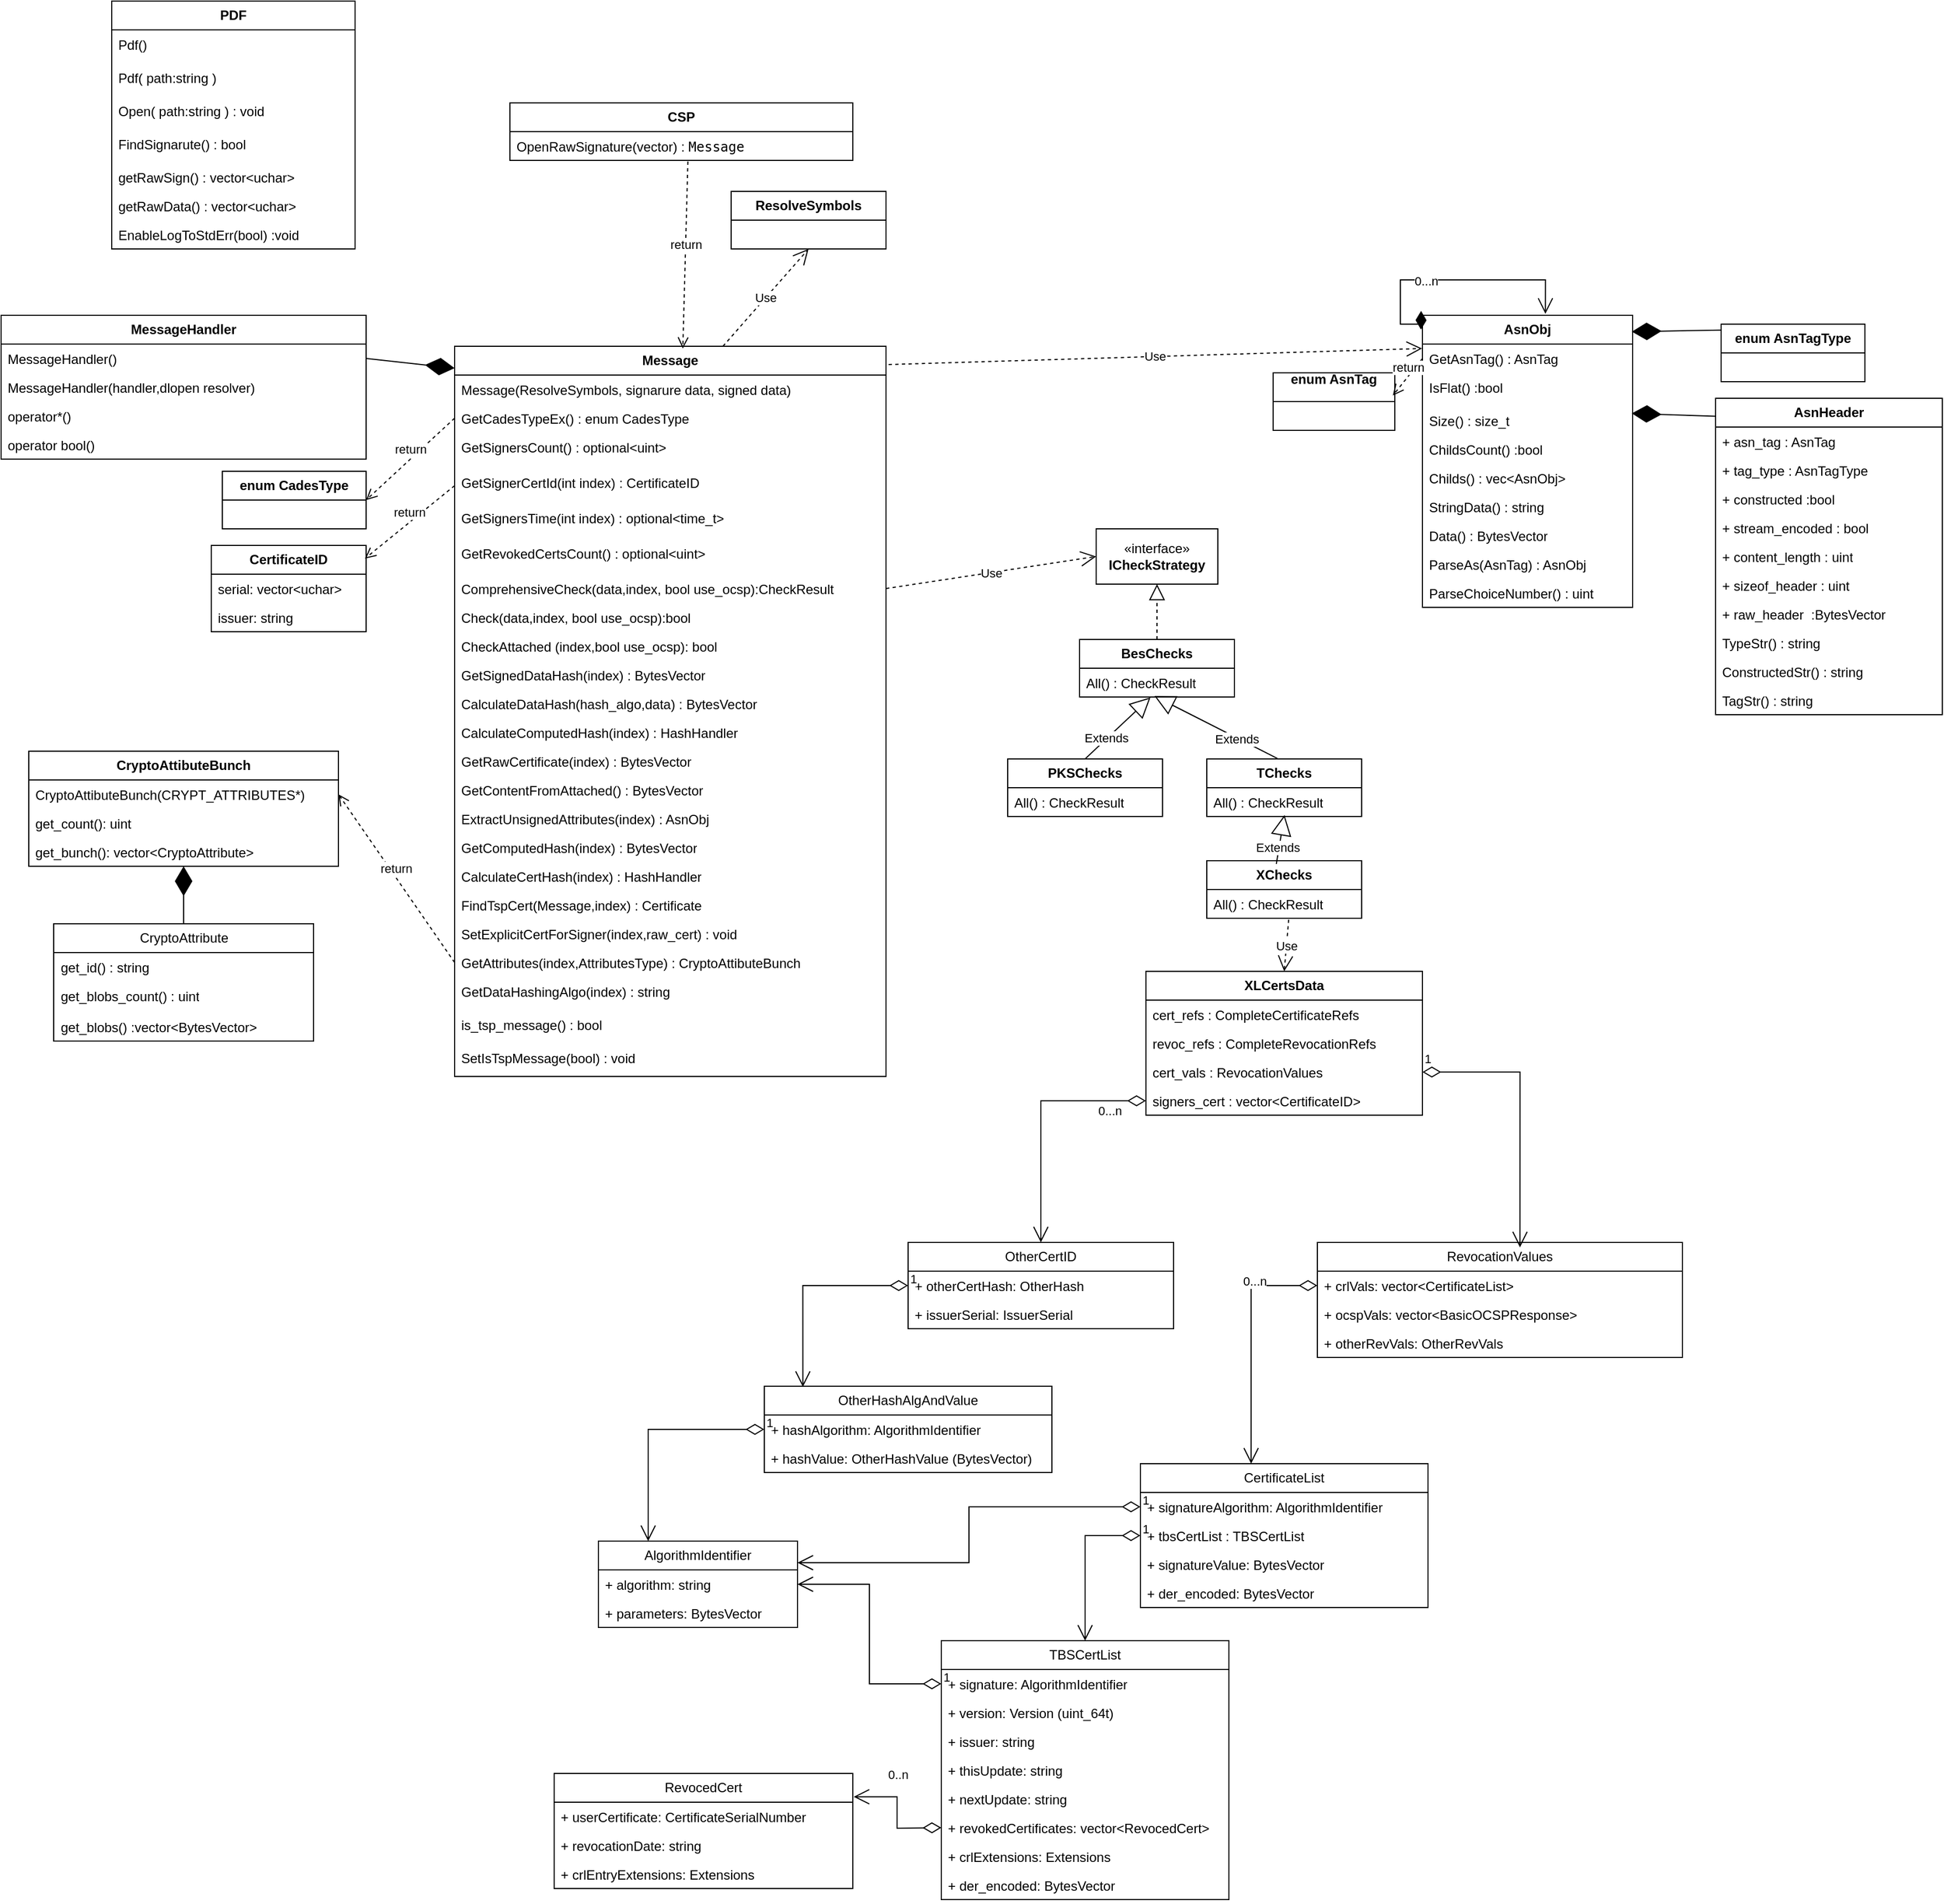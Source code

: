 <mxfile version="24.7.7">
  <diagram name="Page-1" id="Yeu_dY4VLoueyP14juLA">
    <mxGraphModel dx="2449" dy="2374" grid="1" gridSize="10" guides="1" tooltips="1" connect="1" arrows="1" fold="1" page="0" pageScale="1" pageWidth="827" pageHeight="1169" math="0" shadow="0">
      <root>
        <mxCell id="0" />
        <mxCell id="1" parent="0" />
        <mxCell id="zwSKOXCo6LhMHY_lzras-59" value="&lt;b&gt;AsnHeader&lt;/b&gt;" style="swimlane;fontStyle=0;childLayout=stackLayout;horizontal=1;startSize=26;fillColor=none;horizontalStack=0;resizeParent=1;resizeParentMax=0;resizeLast=0;collapsible=1;marginBottom=0;whiteSpace=wrap;html=1;" vertex="1" parent="1">
          <mxGeometry x="1300" y="-533" width="205" height="286" as="geometry" />
        </mxCell>
        <mxCell id="zwSKOXCo6LhMHY_lzras-61" value="+ asn_tag : AsnTag" style="text;strokeColor=none;fillColor=none;align=left;verticalAlign=top;spacingLeft=4;spacingRight=4;overflow=hidden;rotatable=0;points=[[0,0.5],[1,0.5]];portConstraint=eastwest;whiteSpace=wrap;html=1;" vertex="1" parent="zwSKOXCo6LhMHY_lzras-59">
          <mxGeometry y="26" width="205" height="26" as="geometry" />
        </mxCell>
        <mxCell id="zwSKOXCo6LhMHY_lzras-60" value="+ tag_type : AsnTagType" style="text;strokeColor=none;fillColor=none;align=left;verticalAlign=top;spacingLeft=4;spacingRight=4;overflow=hidden;rotatable=0;points=[[0,0.5],[1,0.5]];portConstraint=eastwest;whiteSpace=wrap;html=1;" vertex="1" parent="zwSKOXCo6LhMHY_lzras-59">
          <mxGeometry y="52" width="205" height="26" as="geometry" />
        </mxCell>
        <mxCell id="zwSKOXCo6LhMHY_lzras-62" value="+ constructed :bool" style="text;strokeColor=none;fillColor=none;align=left;verticalAlign=top;spacingLeft=4;spacingRight=4;overflow=hidden;rotatable=0;points=[[0,0.5],[1,0.5]];portConstraint=eastwest;whiteSpace=wrap;html=1;" vertex="1" parent="zwSKOXCo6LhMHY_lzras-59">
          <mxGeometry y="78" width="205" height="26" as="geometry" />
        </mxCell>
        <mxCell id="zwSKOXCo6LhMHY_lzras-63" value="+ stream_encoded : bool" style="text;strokeColor=none;fillColor=none;align=left;verticalAlign=top;spacingLeft=4;spacingRight=4;overflow=hidden;rotatable=0;points=[[0,0.5],[1,0.5]];portConstraint=eastwest;whiteSpace=wrap;html=1;" vertex="1" parent="zwSKOXCo6LhMHY_lzras-59">
          <mxGeometry y="104" width="205" height="26" as="geometry" />
        </mxCell>
        <mxCell id="zwSKOXCo6LhMHY_lzras-65" value="+ content_length : uint" style="text;strokeColor=none;fillColor=none;align=left;verticalAlign=top;spacingLeft=4;spacingRight=4;overflow=hidden;rotatable=0;points=[[0,0.5],[1,0.5]];portConstraint=eastwest;whiteSpace=wrap;html=1;" vertex="1" parent="zwSKOXCo6LhMHY_lzras-59">
          <mxGeometry y="130" width="205" height="26" as="geometry" />
        </mxCell>
        <mxCell id="zwSKOXCo6LhMHY_lzras-66" value="+ sizeof_header : uint" style="text;strokeColor=none;fillColor=none;align=left;verticalAlign=top;spacingLeft=4;spacingRight=4;overflow=hidden;rotatable=0;points=[[0,0.5],[1,0.5]];portConstraint=eastwest;whiteSpace=wrap;html=1;" vertex="1" parent="zwSKOXCo6LhMHY_lzras-59">
          <mxGeometry y="156" width="205" height="26" as="geometry" />
        </mxCell>
        <mxCell id="zwSKOXCo6LhMHY_lzras-64" value="+ raw_header&amp;nbsp; :BytesVector" style="text;strokeColor=none;fillColor=none;align=left;verticalAlign=top;spacingLeft=4;spacingRight=4;overflow=hidden;rotatable=0;points=[[0,0.5],[1,0.5]];portConstraint=eastwest;whiteSpace=wrap;html=1;" vertex="1" parent="zwSKOXCo6LhMHY_lzras-59">
          <mxGeometry y="182" width="205" height="26" as="geometry" />
        </mxCell>
        <mxCell id="zwSKOXCo6LhMHY_lzras-68" value="TypeStr() : string" style="text;strokeColor=none;fillColor=none;align=left;verticalAlign=top;spacingLeft=4;spacingRight=4;overflow=hidden;rotatable=0;points=[[0,0.5],[1,0.5]];portConstraint=eastwest;whiteSpace=wrap;html=1;" vertex="1" parent="zwSKOXCo6LhMHY_lzras-59">
          <mxGeometry y="208" width="205" height="26" as="geometry" />
        </mxCell>
        <mxCell id="zwSKOXCo6LhMHY_lzras-67" value="ConstructedStr() : string" style="text;strokeColor=none;fillColor=none;align=left;verticalAlign=top;spacingLeft=4;spacingRight=4;overflow=hidden;rotatable=0;points=[[0,0.5],[1,0.5]];portConstraint=eastwest;whiteSpace=wrap;html=1;" vertex="1" parent="zwSKOXCo6LhMHY_lzras-59">
          <mxGeometry y="234" width="205" height="26" as="geometry" />
        </mxCell>
        <mxCell id="zwSKOXCo6LhMHY_lzras-69" value="TagStr() : string" style="text;strokeColor=none;fillColor=none;align=left;verticalAlign=top;spacingLeft=4;spacingRight=4;overflow=hidden;rotatable=0;points=[[0,0.5],[1,0.5]];portConstraint=eastwest;whiteSpace=wrap;html=1;" vertex="1" parent="zwSKOXCo6LhMHY_lzras-59">
          <mxGeometry y="260" width="205" height="26" as="geometry" />
        </mxCell>
        <mxCell id="XnN9rj1mT8MxuUo1-RK2-1" value="&lt;b&gt;PDF&lt;/b&gt;" style="swimlane;fontStyle=0;childLayout=stackLayout;horizontal=1;startSize=26;fillColor=none;horizontalStack=0;resizeParent=1;resizeParentMax=0;resizeLast=0;collapsible=1;marginBottom=0;whiteSpace=wrap;html=1;" parent="1" vertex="1">
          <mxGeometry x="-150" y="-892" width="220" height="224" as="geometry" />
        </mxCell>
        <mxCell id="XnN9rj1mT8MxuUo1-RK2-2" value="&lt;div&gt;Pdf()&lt;/div&gt;" style="text;strokeColor=none;fillColor=none;align=left;verticalAlign=top;spacingLeft=4;spacingRight=4;overflow=hidden;rotatable=0;points=[[0,0.5],[1,0.5]];portConstraint=eastwest;whiteSpace=wrap;html=1;rounded=0;" parent="XnN9rj1mT8MxuUo1-RK2-1" vertex="1">
          <mxGeometry y="26" width="220" height="30" as="geometry" />
        </mxCell>
        <mxCell id="U_N-AK2l_mcDsKYONGYf-2" value="&lt;div&gt;Pdf( path:string )&lt;/div&gt;" style="text;strokeColor=none;fillColor=none;align=left;verticalAlign=top;spacingLeft=4;spacingRight=4;overflow=hidden;rotatable=0;points=[[0,0.5],[1,0.5]];portConstraint=eastwest;whiteSpace=wrap;html=1;rounded=0;" parent="XnN9rj1mT8MxuUo1-RK2-1" vertex="1">
          <mxGeometry y="56" width="220" height="30" as="geometry" />
        </mxCell>
        <mxCell id="U_N-AK2l_mcDsKYONGYf-1" value="&lt;div&gt;Open( path:string ) : void&lt;/div&gt;" style="text;strokeColor=none;fillColor=none;align=left;verticalAlign=top;spacingLeft=4;spacingRight=4;overflow=hidden;rotatable=0;points=[[0,0.5],[1,0.5]];portConstraint=eastwest;whiteSpace=wrap;html=1;rounded=0;" parent="XnN9rj1mT8MxuUo1-RK2-1" vertex="1">
          <mxGeometry y="86" width="220" height="30" as="geometry" />
        </mxCell>
        <mxCell id="U_N-AK2l_mcDsKYONGYf-3" value="&lt;div&gt;FindSignarute() : bool&lt;/div&gt;" style="text;strokeColor=none;fillColor=none;align=left;verticalAlign=top;spacingLeft=4;spacingRight=4;overflow=hidden;rotatable=0;points=[[0,0.5],[1,0.5]];portConstraint=eastwest;whiteSpace=wrap;html=1;rounded=0;" parent="XnN9rj1mT8MxuUo1-RK2-1" vertex="1">
          <mxGeometry y="116" width="220" height="30" as="geometry" />
        </mxCell>
        <mxCell id="XnN9rj1mT8MxuUo1-RK2-14" value="getRawSign() : vector&amp;lt;uchar&amp;gt;" style="text;strokeColor=none;fillColor=none;align=left;verticalAlign=top;spacingLeft=4;spacingRight=4;overflow=hidden;rotatable=0;points=[[0,0.5],[1,0.5]];portConstraint=eastwest;whiteSpace=wrap;html=1;" parent="XnN9rj1mT8MxuUo1-RK2-1" vertex="1">
          <mxGeometry y="146" width="220" height="26" as="geometry" />
        </mxCell>
        <mxCell id="XnN9rj1mT8MxuUo1-RK2-15" value="&lt;div&gt;getRawData() : vector&amp;lt;uchar&amp;gt;&lt;/div&gt;" style="text;strokeColor=none;fillColor=none;align=left;verticalAlign=top;spacingLeft=4;spacingRight=4;overflow=hidden;rotatable=0;points=[[0,0.5],[1,0.5]];portConstraint=eastwest;whiteSpace=wrap;html=1;" parent="XnN9rj1mT8MxuUo1-RK2-1" vertex="1">
          <mxGeometry y="172" width="220" height="26" as="geometry" />
        </mxCell>
        <mxCell id="U_N-AK2l_mcDsKYONGYf-4" value="EnableLogToStdErr(bool) :void" style="text;strokeColor=none;fillColor=none;align=left;verticalAlign=top;spacingLeft=4;spacingRight=4;overflow=hidden;rotatable=0;points=[[0,0.5],[1,0.5]];portConstraint=eastwest;whiteSpace=wrap;html=1;" parent="XnN9rj1mT8MxuUo1-RK2-1" vertex="1">
          <mxGeometry y="198" width="220" height="26" as="geometry" />
        </mxCell>
        <mxCell id="XnN9rj1mT8MxuUo1-RK2-5" value="&lt;b&gt;CSP&lt;/b&gt;" style="swimlane;fontStyle=0;childLayout=stackLayout;horizontal=1;startSize=26;fillColor=none;horizontalStack=0;resizeParent=1;resizeParentMax=0;resizeLast=0;collapsible=1;marginBottom=0;whiteSpace=wrap;html=1;" parent="1" vertex="1">
          <mxGeometry x="210" y="-800" width="310" height="52" as="geometry" />
        </mxCell>
        <mxCell id="XnN9rj1mT8MxuUo1-RK2-7" value="OpenRawSignature(vector) : &lt;code class=&quot;lang-cpp&quot;&gt;&lt;span&gt;&lt;span class=&quot;hljs-function&quot;&gt;&lt;span class=&quot;hljs-title&quot;&gt;Message&lt;/span&gt;&lt;span class=&quot;hljs-params&quot;&gt;&lt;/span&gt;&lt;/span&gt;&lt;/span&gt;&lt;/code&gt; " style="text;strokeColor=none;fillColor=none;align=left;verticalAlign=top;spacingLeft=4;spacingRight=4;overflow=hidden;rotatable=0;points=[[0,0.5],[1,0.5]];portConstraint=eastwest;whiteSpace=wrap;html=1;" parent="XnN9rj1mT8MxuUo1-RK2-5" vertex="1">
          <mxGeometry y="26" width="310" height="26" as="geometry" />
        </mxCell>
        <mxCell id="XnN9rj1mT8MxuUo1-RK2-20" value="&lt;b&gt;Message&lt;/b&gt;" style="swimlane;fontStyle=0;childLayout=stackLayout;horizontal=1;startSize=26;fillColor=none;horizontalStack=0;resizeParent=1;resizeParentMax=0;resizeLast=0;collapsible=1;marginBottom=0;whiteSpace=wrap;html=1;" parent="1" vertex="1">
          <mxGeometry x="160" y="-580" width="390" height="660" as="geometry" />
        </mxCell>
        <mxCell id="XnN9rj1mT8MxuUo1-RK2-21" value="Message(ResolveSymbols, signarure data, signed data)" style="text;strokeColor=none;fillColor=none;align=left;verticalAlign=top;spacingLeft=4;spacingRight=4;overflow=hidden;rotatable=0;points=[[0,0.5],[1,0.5]];portConstraint=eastwest;whiteSpace=wrap;html=1;" parent="XnN9rj1mT8MxuUo1-RK2-20" vertex="1">
          <mxGeometry y="26" width="390" height="26" as="geometry" />
        </mxCell>
        <mxCell id="XnN9rj1mT8MxuUo1-RK2-22" value="GetCadesTypeEx() : enum CadesType" style="text;strokeColor=none;fillColor=none;align=left;verticalAlign=top;spacingLeft=4;spacingRight=4;overflow=hidden;rotatable=0;points=[[0,0.5],[1,0.5]];portConstraint=eastwest;whiteSpace=wrap;html=1;" parent="XnN9rj1mT8MxuUo1-RK2-20" vertex="1">
          <mxGeometry y="52" width="390" height="26" as="geometry" />
        </mxCell>
        <mxCell id="XnN9rj1mT8MxuUo1-RK2-30" value="GetSignersCount() : optional&amp;lt;uint&amp;gt;" style="text;strokeColor=none;fillColor=none;align=left;verticalAlign=top;spacingLeft=4;spacingRight=4;overflow=hidden;rotatable=0;points=[[0,0.5],[1,0.5]];portConstraint=eastwest;whiteSpace=wrap;html=1;" parent="XnN9rj1mT8MxuUo1-RK2-20" vertex="1">
          <mxGeometry y="78" width="390" height="32" as="geometry" />
        </mxCell>
        <mxCell id="bhYkbU638XciZvY1NUgi-5" value="GetSignerCertId(int index) : CertificateID" style="text;strokeColor=none;fillColor=none;align=left;verticalAlign=top;spacingLeft=4;spacingRight=4;overflow=hidden;rotatable=0;points=[[0,0.5],[1,0.5]];portConstraint=eastwest;whiteSpace=wrap;html=1;" parent="XnN9rj1mT8MxuUo1-RK2-20" vertex="1">
          <mxGeometry y="110" width="390" height="32" as="geometry" />
        </mxCell>
        <mxCell id="zwSKOXCo6LhMHY_lzras-1" value="GetSignersTime(int index) :&amp;nbsp;optional&amp;lt;time_t&amp;gt;" style="text;strokeColor=none;fillColor=none;align=left;verticalAlign=top;spacingLeft=4;spacingRight=4;overflow=hidden;rotatable=0;points=[[0,0.5],[1,0.5]];portConstraint=eastwest;whiteSpace=wrap;html=1;" vertex="1" parent="XnN9rj1mT8MxuUo1-RK2-20">
          <mxGeometry y="142" width="390" height="32" as="geometry" />
        </mxCell>
        <mxCell id="U_N-AK2l_mcDsKYONGYf-13" value="GetRevokedCertsCount() :&amp;nbsp;optional&amp;lt;uint&amp;gt;" style="text;strokeColor=none;fillColor=none;align=left;verticalAlign=top;spacingLeft=4;spacingRight=4;overflow=hidden;rotatable=0;points=[[0,0.5],[1,0.5]];portConstraint=eastwest;whiteSpace=wrap;html=1;" parent="XnN9rj1mT8MxuUo1-RK2-20" vertex="1">
          <mxGeometry y="174" width="390" height="32" as="geometry" />
        </mxCell>
        <mxCell id="zwSKOXCo6LhMHY_lzras-2" value="ComprehensiveCheck(data,index, bool use_ocsp):CheckResult" style="text;strokeColor=none;fillColor=none;align=left;verticalAlign=top;spacingLeft=4;spacingRight=4;overflow=hidden;rotatable=0;points=[[0,0.5],[1,0.5]];portConstraint=eastwest;whiteSpace=wrap;html=1;" vertex="1" parent="XnN9rj1mT8MxuUo1-RK2-20">
          <mxGeometry y="206" width="390" height="26" as="geometry" />
        </mxCell>
        <mxCell id="XnN9rj1mT8MxuUo1-RK2-32" value="Check(data,index, bool use_ocsp):bool" style="text;strokeColor=none;fillColor=none;align=left;verticalAlign=top;spacingLeft=4;spacingRight=4;overflow=hidden;rotatable=0;points=[[0,0.5],[1,0.5]];portConstraint=eastwest;whiteSpace=wrap;html=1;" parent="XnN9rj1mT8MxuUo1-RK2-20" vertex="1">
          <mxGeometry y="232" width="390" height="26" as="geometry" />
        </mxCell>
        <mxCell id="zwSKOXCo6LhMHY_lzras-6" value="CheckAttached (index,bool use_ocsp): bool" style="text;strokeColor=none;fillColor=none;align=left;verticalAlign=top;spacingLeft=4;spacingRight=4;overflow=hidden;rotatable=0;points=[[0,0.5],[1,0.5]];portConstraint=eastwest;whiteSpace=wrap;html=1;" vertex="1" parent="XnN9rj1mT8MxuUo1-RK2-20">
          <mxGeometry y="258" width="390" height="26" as="geometry" />
        </mxCell>
        <mxCell id="zwSKOXCo6LhMHY_lzras-7" value="GetSignedDataHash(index) : BytesVector" style="text;strokeColor=none;fillColor=none;align=left;verticalAlign=top;spacingLeft=4;spacingRight=4;overflow=hidden;rotatable=0;points=[[0,0.5],[1,0.5]];portConstraint=eastwest;whiteSpace=wrap;html=1;" vertex="1" parent="XnN9rj1mT8MxuUo1-RK2-20">
          <mxGeometry y="284" width="390" height="26" as="geometry" />
        </mxCell>
        <mxCell id="zwSKOXCo6LhMHY_lzras-8" value="CalculateDataHash(hash_algo,data) : BytesVector" style="text;strokeColor=none;fillColor=none;align=left;verticalAlign=top;spacingLeft=4;spacingRight=4;overflow=hidden;rotatable=0;points=[[0,0.5],[1,0.5]];portConstraint=eastwest;whiteSpace=wrap;html=1;" vertex="1" parent="XnN9rj1mT8MxuUo1-RK2-20">
          <mxGeometry y="310" width="390" height="26" as="geometry" />
        </mxCell>
        <mxCell id="zwSKOXCo6LhMHY_lzras-9" value="CalculateComputedHash(index) : HashHandler" style="text;strokeColor=none;fillColor=none;align=left;verticalAlign=top;spacingLeft=4;spacingRight=4;overflow=hidden;rotatable=0;points=[[0,0.5],[1,0.5]];portConstraint=eastwest;whiteSpace=wrap;html=1;" vertex="1" parent="XnN9rj1mT8MxuUo1-RK2-20">
          <mxGeometry y="336" width="390" height="26" as="geometry" />
        </mxCell>
        <mxCell id="zwSKOXCo6LhMHY_lzras-10" value="GetRawCertificate(index) : BytesVector" style="text;strokeColor=none;fillColor=none;align=left;verticalAlign=top;spacingLeft=4;spacingRight=4;overflow=hidden;rotatable=0;points=[[0,0.5],[1,0.5]];portConstraint=eastwest;whiteSpace=wrap;html=1;" vertex="1" parent="XnN9rj1mT8MxuUo1-RK2-20">
          <mxGeometry y="362" width="390" height="26" as="geometry" />
        </mxCell>
        <mxCell id="zwSKOXCo6LhMHY_lzras-11" value="GetContentFromAttached() : BytesVector" style="text;strokeColor=none;fillColor=none;align=left;verticalAlign=top;spacingLeft=4;spacingRight=4;overflow=hidden;rotatable=0;points=[[0,0.5],[1,0.5]];portConstraint=eastwest;whiteSpace=wrap;html=1;" vertex="1" parent="XnN9rj1mT8MxuUo1-RK2-20">
          <mxGeometry y="388" width="390" height="26" as="geometry" />
        </mxCell>
        <mxCell id="zwSKOXCo6LhMHY_lzras-12" value="ExtractUnsignedAttributes(index) : AsnObj" style="text;strokeColor=none;fillColor=none;align=left;verticalAlign=top;spacingLeft=4;spacingRight=4;overflow=hidden;rotatable=0;points=[[0,0.5],[1,0.5]];portConstraint=eastwest;whiteSpace=wrap;html=1;" vertex="1" parent="XnN9rj1mT8MxuUo1-RK2-20">
          <mxGeometry y="414" width="390" height="26" as="geometry" />
        </mxCell>
        <mxCell id="zwSKOXCo6LhMHY_lzras-13" value="GetComputedHash(index) : BytesVector" style="text;strokeColor=none;fillColor=none;align=left;verticalAlign=top;spacingLeft=4;spacingRight=4;overflow=hidden;rotatable=0;points=[[0,0.5],[1,0.5]];portConstraint=eastwest;whiteSpace=wrap;html=1;" vertex="1" parent="XnN9rj1mT8MxuUo1-RK2-20">
          <mxGeometry y="440" width="390" height="26" as="geometry" />
        </mxCell>
        <mxCell id="zwSKOXCo6LhMHY_lzras-14" value="CalculateCertHash(index) : HashHandler" style="text;strokeColor=none;fillColor=none;align=left;verticalAlign=top;spacingLeft=4;spacingRight=4;overflow=hidden;rotatable=0;points=[[0,0.5],[1,0.5]];portConstraint=eastwest;whiteSpace=wrap;html=1;" vertex="1" parent="XnN9rj1mT8MxuUo1-RK2-20">
          <mxGeometry y="466" width="390" height="26" as="geometry" />
        </mxCell>
        <mxCell id="zwSKOXCo6LhMHY_lzras-15" value="FindTspCert(Message,index) : Certificate" style="text;strokeColor=none;fillColor=none;align=left;verticalAlign=top;spacingLeft=4;spacingRight=4;overflow=hidden;rotatable=0;points=[[0,0.5],[1,0.5]];portConstraint=eastwest;whiteSpace=wrap;html=1;" vertex="1" parent="XnN9rj1mT8MxuUo1-RK2-20">
          <mxGeometry y="492" width="390" height="26" as="geometry" />
        </mxCell>
        <mxCell id="zwSKOXCo6LhMHY_lzras-16" value="SetExplicitCertForSigner(index,raw_cert) : void" style="text;strokeColor=none;fillColor=none;align=left;verticalAlign=top;spacingLeft=4;spacingRight=4;overflow=hidden;rotatable=0;points=[[0,0.5],[1,0.5]];portConstraint=eastwest;whiteSpace=wrap;html=1;" vertex="1" parent="XnN9rj1mT8MxuUo1-RK2-20">
          <mxGeometry y="518" width="390" height="26" as="geometry" />
        </mxCell>
        <mxCell id="bhYkbU638XciZvY1NUgi-18" value="GetAttributes(index,AttributesType) : CryptoAttibuteBunch" style="text;strokeColor=none;fillColor=none;align=left;verticalAlign=top;spacingLeft=4;spacingRight=4;overflow=hidden;rotatable=0;points=[[0,0.5],[1,0.5]];portConstraint=eastwest;whiteSpace=wrap;html=1;" parent="XnN9rj1mT8MxuUo1-RK2-20" vertex="1">
          <mxGeometry y="544" width="390" height="26" as="geometry" />
        </mxCell>
        <mxCell id="zwSKOXCo6LhMHY_lzras-17" value="GetDataHashingAlgo(index) : string" style="text;strokeColor=none;fillColor=none;align=left;verticalAlign=top;spacingLeft=4;spacingRight=4;overflow=hidden;rotatable=0;points=[[0,0.5],[1,0.5]];portConstraint=eastwest;whiteSpace=wrap;html=1;" vertex="1" parent="XnN9rj1mT8MxuUo1-RK2-20">
          <mxGeometry y="570" width="390" height="30" as="geometry" />
        </mxCell>
        <mxCell id="zwSKOXCo6LhMHY_lzras-19" value="is_tsp_message() : bool" style="text;strokeColor=none;fillColor=none;align=left;verticalAlign=top;spacingLeft=4;spacingRight=4;overflow=hidden;rotatable=0;points=[[0,0.5],[1,0.5]];portConstraint=eastwest;whiteSpace=wrap;html=1;" vertex="1" parent="XnN9rj1mT8MxuUo1-RK2-20">
          <mxGeometry y="600" width="390" height="30" as="geometry" />
        </mxCell>
        <mxCell id="zwSKOXCo6LhMHY_lzras-18" value="SetIsTspMessage(bool) : void" style="text;strokeColor=none;fillColor=none;align=left;verticalAlign=top;spacingLeft=4;spacingRight=4;overflow=hidden;rotatable=0;points=[[0,0.5],[1,0.5]];portConstraint=eastwest;whiteSpace=wrap;html=1;" vertex="1" parent="XnN9rj1mT8MxuUo1-RK2-20">
          <mxGeometry y="630" width="390" height="30" as="geometry" />
        </mxCell>
        <mxCell id="XnN9rj1mT8MxuUo1-RK2-34" value="&lt;b&gt;enum CadesType&lt;/b&gt;" style="swimlane;fontStyle=0;childLayout=stackLayout;horizontal=1;startSize=26;fillColor=none;horizontalStack=0;resizeParent=1;resizeParentMax=0;resizeLast=0;collapsible=1;marginBottom=0;whiteSpace=wrap;html=1;" parent="1" vertex="1">
          <mxGeometry x="-50" y="-467" width="130" height="52" as="geometry" />
        </mxCell>
        <mxCell id="XnN9rj1mT8MxuUo1-RK2-39" value="&lt;b&gt;ResolveSymbols&lt;/b&gt;" style="swimlane;fontStyle=0;childLayout=stackLayout;horizontal=1;startSize=26;fillColor=none;horizontalStack=0;resizeParent=1;resizeParentMax=0;resizeLast=0;collapsible=1;marginBottom=0;whiteSpace=wrap;html=1;" parent="1" vertex="1">
          <mxGeometry x="410" y="-720" width="140" height="52" as="geometry" />
        </mxCell>
        <mxCell id="XnN9rj1mT8MxuUo1-RK2-46" value="return" style="html=1;verticalAlign=bottom;endArrow=open;dashed=1;endSize=8;curved=0;rounded=0;exitX=0.519;exitY=1.038;exitDx=0;exitDy=0;exitPerimeter=0;entryX=0.529;entryY=0.003;entryDx=0;entryDy=0;entryPerimeter=0;" parent="1" source="XnN9rj1mT8MxuUo1-RK2-7" target="XnN9rj1mT8MxuUo1-RK2-20" edge="1">
          <mxGeometry relative="1" as="geometry">
            <mxPoint x="600" y="-310" as="sourcePoint" />
            <mxPoint x="520" y="-310" as="targetPoint" />
          </mxGeometry>
        </mxCell>
        <mxCell id="XnN9rj1mT8MxuUo1-RK2-47" value="return" style="html=1;verticalAlign=bottom;endArrow=open;dashed=1;endSize=8;curved=0;rounded=0;exitX=0;exitY=0.5;exitDx=0;exitDy=0;entryX=1;entryY=0.5;entryDx=0;entryDy=0;" parent="1" source="XnN9rj1mT8MxuUo1-RK2-22" target="XnN9rj1mT8MxuUo1-RK2-34" edge="1">
          <mxGeometry relative="1" as="geometry">
            <mxPoint x="600" y="-310" as="sourcePoint" />
            <mxPoint x="520" y="-310" as="targetPoint" />
          </mxGeometry>
        </mxCell>
        <mxCell id="U_N-AK2l_mcDsKYONGYf-5" value="&lt;b&gt;MessageHandler&lt;/b&gt;" style="swimlane;fontStyle=0;childLayout=stackLayout;horizontal=1;startSize=26;fillColor=none;horizontalStack=0;resizeParent=1;resizeParentMax=0;resizeLast=0;collapsible=1;marginBottom=0;whiteSpace=wrap;html=1;" parent="1" vertex="1">
          <mxGeometry x="-250" y="-608" width="330" height="130" as="geometry" />
        </mxCell>
        <mxCell id="U_N-AK2l_mcDsKYONGYf-6" value="MessageHandler()" style="text;strokeColor=none;fillColor=none;align=left;verticalAlign=top;spacingLeft=4;spacingRight=4;overflow=hidden;rotatable=0;points=[[0,0.5],[1,0.5]];portConstraint=eastwest;whiteSpace=wrap;html=1;" parent="U_N-AK2l_mcDsKYONGYf-5" vertex="1">
          <mxGeometry y="26" width="330" height="26" as="geometry" />
        </mxCell>
        <mxCell id="U_N-AK2l_mcDsKYONGYf-9" value="MessageHandler(handler,dlopen resolver)" style="text;strokeColor=none;fillColor=none;align=left;verticalAlign=top;spacingLeft=4;spacingRight=4;overflow=hidden;rotatable=0;points=[[0,0.5],[1,0.5]];portConstraint=eastwest;whiteSpace=wrap;html=1;" parent="U_N-AK2l_mcDsKYONGYf-5" vertex="1">
          <mxGeometry y="52" width="330" height="26" as="geometry" />
        </mxCell>
        <mxCell id="U_N-AK2l_mcDsKYONGYf-7" value="operator*()" style="text;strokeColor=none;fillColor=none;align=left;verticalAlign=top;spacingLeft=4;spacingRight=4;overflow=hidden;rotatable=0;points=[[0,0.5],[1,0.5]];portConstraint=eastwest;whiteSpace=wrap;html=1;" parent="U_N-AK2l_mcDsKYONGYf-5" vertex="1">
          <mxGeometry y="78" width="330" height="26" as="geometry" />
        </mxCell>
        <mxCell id="U_N-AK2l_mcDsKYONGYf-8" value="operator bool()" style="text;strokeColor=none;fillColor=none;align=left;verticalAlign=top;spacingLeft=4;spacingRight=4;overflow=hidden;rotatable=0;points=[[0,0.5],[1,0.5]];portConstraint=eastwest;whiteSpace=wrap;html=1;" parent="U_N-AK2l_mcDsKYONGYf-5" vertex="1">
          <mxGeometry y="104" width="330" height="26" as="geometry" />
        </mxCell>
        <mxCell id="U_N-AK2l_mcDsKYONGYf-15" value="Use" style="endArrow=open;endSize=12;dashed=1;html=1;rounded=0;entryX=0.5;entryY=1;entryDx=0;entryDy=0;exitX=0.622;exitY=0;exitDx=0;exitDy=0;exitPerimeter=0;" parent="1" source="XnN9rj1mT8MxuUo1-RK2-20" target="XnN9rj1mT8MxuUo1-RK2-39" edge="1">
          <mxGeometry width="160" relative="1" as="geometry">
            <mxPoint x="420" y="-360" as="sourcePoint" />
            <mxPoint x="580" y="-360" as="targetPoint" />
          </mxGeometry>
        </mxCell>
        <mxCell id="bhYkbU638XciZvY1NUgi-1" value="&lt;b&gt;CryptoAttibuteBunch&lt;/b&gt;" style="swimlane;fontStyle=0;childLayout=stackLayout;horizontal=1;startSize=26;fillColor=none;horizontalStack=0;resizeParent=1;resizeParentMax=0;resizeLast=0;collapsible=1;marginBottom=0;whiteSpace=wrap;html=1;" parent="1" vertex="1">
          <mxGeometry x="-225" y="-214" width="280" height="104" as="geometry" />
        </mxCell>
        <mxCell id="bhYkbU638XciZvY1NUgi-2" value="CryptoAttibuteBunch(CRYPT_ATTRIBUTES*)" style="text;strokeColor=none;fillColor=none;align=left;verticalAlign=top;spacingLeft=4;spacingRight=4;overflow=hidden;rotatable=0;points=[[0,0.5],[1,0.5]];portConstraint=eastwest;whiteSpace=wrap;html=1;" parent="bhYkbU638XciZvY1NUgi-1" vertex="1">
          <mxGeometry y="26" width="280" height="26" as="geometry" />
        </mxCell>
        <mxCell id="bhYkbU638XciZvY1NUgi-3" value="get_count(): uint" style="text;strokeColor=none;fillColor=none;align=left;verticalAlign=top;spacingLeft=4;spacingRight=4;overflow=hidden;rotatable=0;points=[[0,0.5],[1,0.5]];portConstraint=eastwest;whiteSpace=wrap;html=1;" parent="bhYkbU638XciZvY1NUgi-1" vertex="1">
          <mxGeometry y="52" width="280" height="26" as="geometry" />
        </mxCell>
        <mxCell id="bhYkbU638XciZvY1NUgi-4" value="get_bunch(): vector&amp;lt;CryptoAttribute&amp;gt;" style="text;strokeColor=none;fillColor=none;align=left;verticalAlign=top;spacingLeft=4;spacingRight=4;overflow=hidden;rotatable=0;points=[[0,0.5],[1,0.5]];portConstraint=eastwest;whiteSpace=wrap;html=1;" parent="bhYkbU638XciZvY1NUgi-1" vertex="1">
          <mxGeometry y="78" width="280" height="26" as="geometry" />
        </mxCell>
        <mxCell id="bhYkbU638XciZvY1NUgi-6" value="&lt;b&gt;CertificateID&lt;/b&gt;" style="swimlane;fontStyle=0;childLayout=stackLayout;horizontal=1;startSize=26;fillColor=none;horizontalStack=0;resizeParent=1;resizeParentMax=0;resizeLast=0;collapsible=1;marginBottom=0;whiteSpace=wrap;html=1;" parent="1" vertex="1">
          <mxGeometry x="-60" y="-400" width="140" height="78" as="geometry" />
        </mxCell>
        <mxCell id="bhYkbU638XciZvY1NUgi-7" value="serial: vector&amp;lt;uchar&amp;gt;" style="text;strokeColor=none;fillColor=none;align=left;verticalAlign=top;spacingLeft=4;spacingRight=4;overflow=hidden;rotatable=0;points=[[0,0.5],[1,0.5]];portConstraint=eastwest;whiteSpace=wrap;html=1;" parent="bhYkbU638XciZvY1NUgi-6" vertex="1">
          <mxGeometry y="26" width="140" height="26" as="geometry" />
        </mxCell>
        <mxCell id="bhYkbU638XciZvY1NUgi-8" value="issuer: string" style="text;strokeColor=none;fillColor=none;align=left;verticalAlign=top;spacingLeft=4;spacingRight=4;overflow=hidden;rotatable=0;points=[[0,0.5],[1,0.5]];portConstraint=eastwest;whiteSpace=wrap;html=1;" parent="bhYkbU638XciZvY1NUgi-6" vertex="1">
          <mxGeometry y="52" width="140" height="26" as="geometry" />
        </mxCell>
        <mxCell id="bhYkbU638XciZvY1NUgi-10" value="CryptoAttribute" style="swimlane;fontStyle=0;childLayout=stackLayout;horizontal=1;startSize=26;fillColor=none;horizontalStack=0;resizeParent=1;resizeParentMax=0;resizeLast=0;collapsible=1;marginBottom=0;whiteSpace=wrap;html=1;" parent="1" vertex="1">
          <mxGeometry x="-202.5" y="-58" width="235" height="106" as="geometry" />
        </mxCell>
        <mxCell id="bhYkbU638XciZvY1NUgi-11" value="get_id() : string" style="text;strokeColor=none;fillColor=none;align=left;verticalAlign=top;spacingLeft=4;spacingRight=4;overflow=hidden;rotatable=0;points=[[0,0.5],[1,0.5]];portConstraint=eastwest;whiteSpace=wrap;html=1;" parent="bhYkbU638XciZvY1NUgi-10" vertex="1">
          <mxGeometry y="26" width="235" height="26" as="geometry" />
        </mxCell>
        <mxCell id="bhYkbU638XciZvY1NUgi-12" value="get_blobs_count() : uint" style="text;strokeColor=none;fillColor=none;align=left;verticalAlign=top;spacingLeft=4;spacingRight=4;overflow=hidden;rotatable=0;points=[[0,0.5],[1,0.5]];portConstraint=eastwest;whiteSpace=wrap;html=1;" parent="bhYkbU638XciZvY1NUgi-10" vertex="1">
          <mxGeometry y="52" width="235" height="28" as="geometry" />
        </mxCell>
        <mxCell id="bhYkbU638XciZvY1NUgi-13" value="get_blobs() :vector&amp;lt;BytesVector&amp;gt;" style="text;strokeColor=none;fillColor=none;align=left;verticalAlign=top;spacingLeft=4;spacingRight=4;overflow=hidden;rotatable=0;points=[[0,0.5],[1,0.5]];portConstraint=eastwest;whiteSpace=wrap;html=1;" parent="bhYkbU638XciZvY1NUgi-10" vertex="1">
          <mxGeometry y="80" width="235" height="26" as="geometry" />
        </mxCell>
        <mxCell id="bhYkbU638XciZvY1NUgi-17" value="return" style="html=1;verticalAlign=bottom;endArrow=open;dashed=1;endSize=8;curved=0;rounded=0;exitX=0;exitY=0.5;exitDx=0;exitDy=0;entryX=0.992;entryY=0.153;entryDx=0;entryDy=0;entryPerimeter=0;" parent="1" source="bhYkbU638XciZvY1NUgi-5" target="bhYkbU638XciZvY1NUgi-6" edge="1">
          <mxGeometry relative="1" as="geometry">
            <mxPoint x="470" y="-230" as="sourcePoint" />
            <mxPoint x="390" y="-230" as="targetPoint" />
          </mxGeometry>
        </mxCell>
        <mxCell id="bhYkbU638XciZvY1NUgi-19" value="return" style="html=1;verticalAlign=bottom;endArrow=open;dashed=1;endSize=8;curved=0;rounded=0;exitX=0;exitY=0.5;exitDx=0;exitDy=0;entryX=1;entryY=0.5;entryDx=0;entryDy=0;" parent="1" source="bhYkbU638XciZvY1NUgi-18" target="bhYkbU638XciZvY1NUgi-2" edge="1">
          <mxGeometry relative="1" as="geometry">
            <mxPoint x="650" y="-414" as="sourcePoint" />
            <mxPoint x="734" y="-257" as="targetPoint" />
          </mxGeometry>
        </mxCell>
        <mxCell id="bhYkbU638XciZvY1NUgi-20" value="&lt;b&gt;AsnObj&lt;/b&gt;" style="swimlane;fontStyle=0;childLayout=stackLayout;horizontal=1;startSize=26;fillColor=none;horizontalStack=0;resizeParent=1;resizeParentMax=0;resizeLast=0;collapsible=1;marginBottom=0;whiteSpace=wrap;html=1;" parent="1" vertex="1">
          <mxGeometry x="1035" y="-608" width="190" height="264" as="geometry" />
        </mxCell>
        <mxCell id="bhYkbU638XciZvY1NUgi-21" value="GetAsnTag() : AsnTag" style="text;strokeColor=none;fillColor=none;align=left;verticalAlign=top;spacingLeft=4;spacingRight=4;overflow=hidden;rotatable=0;points=[[0,0.5],[1,0.5]];portConstraint=eastwest;whiteSpace=wrap;html=1;" parent="bhYkbU638XciZvY1NUgi-20" vertex="1">
          <mxGeometry y="26" width="190" height="26" as="geometry" />
        </mxCell>
        <mxCell id="bhYkbU638XciZvY1NUgi-22" value="IsFlat() :bool" style="text;strokeColor=none;fillColor=none;align=left;verticalAlign=top;spacingLeft=4;spacingRight=4;overflow=hidden;rotatable=0;points=[[0,0.5],[1,0.5]];portConstraint=eastwest;whiteSpace=wrap;html=1;" parent="bhYkbU638XciZvY1NUgi-20" vertex="1">
          <mxGeometry y="52" width="190" height="26" as="geometry" />
        </mxCell>
        <mxCell id="bhYkbU638XciZvY1NUgi-23" value="Size() :uint - childs count" style="text;strokeColor=none;fillColor=none;align=left;verticalAlign=top;spacingLeft=4;spacingRight=4;overflow=hidden;rotatable=0;points=[[0,0.5],[1,0.5]];portConstraint=eastwest;whiteSpace=wrap;html=1;" parent="bhYkbU638XciZvY1NUgi-20" vertex="1">
          <mxGeometry y="78" width="190" height="4" as="geometry" />
        </mxCell>
        <mxCell id="zwSKOXCo6LhMHY_lzras-53" value="Size() : size_t" style="text;strokeColor=none;fillColor=none;align=left;verticalAlign=top;spacingLeft=4;spacingRight=4;overflow=hidden;rotatable=0;points=[[0,0.5],[1,0.5]];portConstraint=eastwest;whiteSpace=wrap;html=1;" vertex="1" parent="bhYkbU638XciZvY1NUgi-20">
          <mxGeometry y="82" width="190" height="26" as="geometry" />
        </mxCell>
        <mxCell id="bhYkbU638XciZvY1NUgi-59" value="ChildsCount() :bool" style="text;strokeColor=none;fillColor=none;align=left;verticalAlign=top;spacingLeft=4;spacingRight=4;overflow=hidden;rotatable=0;points=[[0,0.5],[1,0.5]];portConstraint=eastwest;whiteSpace=wrap;html=1;" parent="bhYkbU638XciZvY1NUgi-20" vertex="1">
          <mxGeometry y="108" width="190" height="26" as="geometry" />
        </mxCell>
        <mxCell id="zwSKOXCo6LhMHY_lzras-54" value="Childs() : vec&amp;lt;AsnObj&amp;gt;" style="text;strokeColor=none;fillColor=none;align=left;verticalAlign=top;spacingLeft=4;spacingRight=4;overflow=hidden;rotatable=0;points=[[0,0.5],[1,0.5]];portConstraint=eastwest;whiteSpace=wrap;html=1;" vertex="1" parent="bhYkbU638XciZvY1NUgi-20">
          <mxGeometry y="134" width="190" height="26" as="geometry" />
        </mxCell>
        <mxCell id="zwSKOXCo6LhMHY_lzras-55" value="StringData() : string" style="text;strokeColor=none;fillColor=none;align=left;verticalAlign=top;spacingLeft=4;spacingRight=4;overflow=hidden;rotatable=0;points=[[0,0.5],[1,0.5]];portConstraint=eastwest;whiteSpace=wrap;html=1;" vertex="1" parent="bhYkbU638XciZvY1NUgi-20">
          <mxGeometry y="160" width="190" height="26" as="geometry" />
        </mxCell>
        <mxCell id="zwSKOXCo6LhMHY_lzras-56" value="Data() : BytesVector" style="text;strokeColor=none;fillColor=none;align=left;verticalAlign=top;spacingLeft=4;spacingRight=4;overflow=hidden;rotatable=0;points=[[0,0.5],[1,0.5]];portConstraint=eastwest;whiteSpace=wrap;html=1;" vertex="1" parent="bhYkbU638XciZvY1NUgi-20">
          <mxGeometry y="186" width="190" height="26" as="geometry" />
        </mxCell>
        <mxCell id="zwSKOXCo6LhMHY_lzras-58" value="ParseAs(AsnTag) : AsnObj" style="text;strokeColor=none;fillColor=none;align=left;verticalAlign=top;spacingLeft=4;spacingRight=4;overflow=hidden;rotatable=0;points=[[0,0.5],[1,0.5]];portConstraint=eastwest;whiteSpace=wrap;html=1;" vertex="1" parent="bhYkbU638XciZvY1NUgi-20">
          <mxGeometry y="212" width="190" height="26" as="geometry" />
        </mxCell>
        <mxCell id="zwSKOXCo6LhMHY_lzras-57" value="ParseChoiceNumber() : uint" style="text;strokeColor=none;fillColor=none;align=left;verticalAlign=top;spacingLeft=4;spacingRight=4;overflow=hidden;rotatable=0;points=[[0,0.5],[1,0.5]];portConstraint=eastwest;whiteSpace=wrap;html=1;" vertex="1" parent="bhYkbU638XciZvY1NUgi-20">
          <mxGeometry y="238" width="190" height="26" as="geometry" />
        </mxCell>
        <mxCell id="bhYkbU638XciZvY1NUgi-24" value="&lt;b&gt;enum AsnTag &lt;/b&gt;&lt;div&gt;&lt;br&gt;&lt;/div&gt;" style="swimlane;fontStyle=0;childLayout=stackLayout;horizontal=1;startSize=26;fillColor=none;horizontalStack=0;resizeParent=1;resizeParentMax=0;resizeLast=0;collapsible=1;marginBottom=0;whiteSpace=wrap;html=1;" parent="1" vertex="1">
          <mxGeometry x="900" y="-556" width="110" height="52" as="geometry" />
        </mxCell>
        <mxCell id="bhYkbU638XciZvY1NUgi-40" value="&lt;b&gt;enum AsnTagType&lt;/b&gt;" style="swimlane;fontStyle=0;childLayout=stackLayout;horizontal=1;startSize=26;fillColor=none;horizontalStack=0;resizeParent=1;resizeParentMax=0;resizeLast=0;collapsible=1;marginBottom=0;whiteSpace=wrap;html=1;" parent="1" vertex="1">
          <mxGeometry x="1305" y="-600" width="130" height="52" as="geometry" />
        </mxCell>
        <mxCell id="bhYkbU638XciZvY1NUgi-49" value="return" style="html=1;verticalAlign=bottom;endArrow=open;dashed=1;endSize=8;curved=0;rounded=0;exitX=0;exitY=0.5;exitDx=0;exitDy=0;entryX=0.984;entryY=0.395;entryDx=0;entryDy=0;entryPerimeter=0;" parent="1" source="bhYkbU638XciZvY1NUgi-21" target="bhYkbU638XciZvY1NUgi-24" edge="1">
          <mxGeometry relative="1" as="geometry">
            <mxPoint x="1695" y="-564" as="sourcePoint" />
            <mxPoint x="1615" y="-564" as="targetPoint" />
          </mxGeometry>
        </mxCell>
        <mxCell id="bhYkbU638XciZvY1NUgi-51" value="" style="endArrow=diamondThin;endFill=1;endSize=24;html=1;rounded=0;exitX=0;exitY=0.103;exitDx=0;exitDy=0;exitPerimeter=0;entryX=0.996;entryY=0.056;entryDx=0;entryDy=0;entryPerimeter=0;" parent="1" source="bhYkbU638XciZvY1NUgi-40" target="bhYkbU638XciZvY1NUgi-20" edge="1">
          <mxGeometry width="160" relative="1" as="geometry">
            <mxPoint x="1575" y="-564" as="sourcePoint" />
            <mxPoint x="1225" y="-510" as="targetPoint" />
          </mxGeometry>
        </mxCell>
        <mxCell id="bhYkbU638XciZvY1NUgi-54" value="Use" style="endArrow=open;endSize=12;dashed=1;html=1;rounded=0;entryX=-0.002;entryY=0.154;entryDx=0;entryDy=0;entryPerimeter=0;exitX=1.006;exitY=0.025;exitDx=0;exitDy=0;exitPerimeter=0;" parent="1" source="XnN9rj1mT8MxuUo1-RK2-20" target="bhYkbU638XciZvY1NUgi-21" edge="1">
          <mxGeometry width="160" relative="1" as="geometry">
            <mxPoint x="640" y="-420" as="sourcePoint" />
            <mxPoint x="840" y="-190" as="targetPoint" />
          </mxGeometry>
        </mxCell>
        <mxCell id="zwSKOXCo6LhMHY_lzras-5" value="" style="endArrow=diamondThin;endFill=1;endSize=24;html=1;rounded=0;exitX=1;exitY=0.5;exitDx=0;exitDy=0;entryX=0;entryY=0.03;entryDx=0;entryDy=0;entryPerimeter=0;" edge="1" parent="1" source="U_N-AK2l_mcDsKYONGYf-6" target="XnN9rj1mT8MxuUo1-RK2-20">
          <mxGeometry width="160" relative="1" as="geometry">
            <mxPoint x="480" y="-360" as="sourcePoint" />
            <mxPoint x="640" y="-360" as="targetPoint" />
          </mxGeometry>
        </mxCell>
        <mxCell id="zwSKOXCo6LhMHY_lzras-24" value="&lt;div&gt;«interface»&lt;b&gt;&lt;br&gt;&lt;/b&gt;&lt;/div&gt;&lt;div&gt;&lt;b&gt;ICheckStrategy&lt;/b&gt;&lt;/div&gt;" style="html=1;whiteSpace=wrap;" vertex="1" parent="1">
          <mxGeometry x="740" y="-415" width="110" height="50" as="geometry" />
        </mxCell>
        <mxCell id="zwSKOXCo6LhMHY_lzras-25" value="&lt;b&gt;BesChecks&lt;/b&gt;" style="swimlane;fontStyle=0;childLayout=stackLayout;horizontal=1;startSize=26;fillColor=none;horizontalStack=0;resizeParent=1;resizeParentMax=0;resizeLast=0;collapsible=1;marginBottom=0;whiteSpace=wrap;html=1;" vertex="1" parent="1">
          <mxGeometry x="725" y="-315" width="140" height="52" as="geometry" />
        </mxCell>
        <mxCell id="zwSKOXCo6LhMHY_lzras-26" value="All() : CheckResult" style="text;strokeColor=none;fillColor=none;align=left;verticalAlign=top;spacingLeft=4;spacingRight=4;overflow=hidden;rotatable=0;points=[[0,0.5],[1,0.5]];portConstraint=eastwest;whiteSpace=wrap;html=1;" vertex="1" parent="zwSKOXCo6LhMHY_lzras-25">
          <mxGeometry y="26" width="140" height="26" as="geometry" />
        </mxCell>
        <mxCell id="zwSKOXCo6LhMHY_lzras-29" value="" style="endArrow=block;dashed=1;endFill=0;endSize=12;html=1;rounded=0;entryX=0.5;entryY=1;entryDx=0;entryDy=0;exitX=0.5;exitY=0;exitDx=0;exitDy=0;" edge="1" parent="1" source="zwSKOXCo6LhMHY_lzras-25" target="zwSKOXCo6LhMHY_lzras-24">
          <mxGeometry width="160" relative="1" as="geometry">
            <mxPoint x="395" y="-255" as="sourcePoint" />
            <mxPoint x="555" y="-255" as="targetPoint" />
          </mxGeometry>
        </mxCell>
        <mxCell id="zwSKOXCo6LhMHY_lzras-31" value="&lt;b&gt;TChecks&lt;/b&gt;" style="swimlane;fontStyle=0;childLayout=stackLayout;horizontal=1;startSize=26;fillColor=none;horizontalStack=0;resizeParent=1;resizeParentMax=0;resizeLast=0;collapsible=1;marginBottom=0;whiteSpace=wrap;html=1;" vertex="1" parent="1">
          <mxGeometry x="840" y="-207" width="140" height="52" as="geometry" />
        </mxCell>
        <mxCell id="zwSKOXCo6LhMHY_lzras-32" value="All() : CheckResult" style="text;strokeColor=none;fillColor=none;align=left;verticalAlign=top;spacingLeft=4;spacingRight=4;overflow=hidden;rotatable=0;points=[[0,0.5],[1,0.5]];portConstraint=eastwest;whiteSpace=wrap;html=1;" vertex="1" parent="zwSKOXCo6LhMHY_lzras-31">
          <mxGeometry y="26" width="140" height="26" as="geometry" />
        </mxCell>
        <mxCell id="zwSKOXCo6LhMHY_lzras-35" value="Extends" style="endArrow=block;endSize=16;endFill=0;html=1;rounded=0;exitX=0.456;exitY=-0.008;exitDx=0;exitDy=0;exitPerimeter=0;entryX=0.484;entryY=0.968;entryDx=0;entryDy=0;entryPerimeter=0;" edge="1" parent="1" source="zwSKOXCo6LhMHY_lzras-31" target="zwSKOXCo6LhMHY_lzras-26">
          <mxGeometry x="-0.343" y="1" width="160" relative="1" as="geometry">
            <mxPoint x="395" y="-255" as="sourcePoint" />
            <mxPoint x="904" y="-255" as="targetPoint" />
            <mxPoint as="offset" />
          </mxGeometry>
        </mxCell>
        <mxCell id="zwSKOXCo6LhMHY_lzras-36" value="&lt;b&gt;XChecks&lt;/b&gt;" style="swimlane;fontStyle=0;childLayout=stackLayout;horizontal=1;startSize=26;fillColor=none;horizontalStack=0;resizeParent=1;resizeParentMax=0;resizeLast=0;collapsible=1;marginBottom=0;whiteSpace=wrap;html=1;" vertex="1" parent="1">
          <mxGeometry x="840" y="-115" width="140" height="52" as="geometry" />
        </mxCell>
        <mxCell id="zwSKOXCo6LhMHY_lzras-37" value="All() : CheckResult" style="text;strokeColor=none;fillColor=none;align=left;verticalAlign=top;spacingLeft=4;spacingRight=4;overflow=hidden;rotatable=0;points=[[0,0.5],[1,0.5]];portConstraint=eastwest;whiteSpace=wrap;html=1;" vertex="1" parent="zwSKOXCo6LhMHY_lzras-36">
          <mxGeometry y="26" width="140" height="26" as="geometry" />
        </mxCell>
        <mxCell id="zwSKOXCo6LhMHY_lzras-38" value="Extends" style="endArrow=block;endSize=16;endFill=0;html=1;rounded=0;exitX=0.449;exitY=0.056;exitDx=0;exitDy=0;exitPerimeter=0;entryX=0.502;entryY=0.949;entryDx=0;entryDy=0;entryPerimeter=0;" edge="1" parent="1" source="zwSKOXCo6LhMHY_lzras-36" target="zwSKOXCo6LhMHY_lzras-32">
          <mxGeometry x="-0.343" y="1" width="160" relative="1" as="geometry">
            <mxPoint x="905" y="-135" as="sourcePoint" />
            <mxPoint x="915" y="-155" as="targetPoint" />
            <mxPoint as="offset" />
          </mxGeometry>
        </mxCell>
        <mxCell id="zwSKOXCo6LhMHY_lzras-40" value="&lt;b&gt;PKSChecks&lt;/b&gt;" style="swimlane;fontStyle=0;childLayout=stackLayout;horizontal=1;startSize=26;fillColor=none;horizontalStack=0;resizeParent=1;resizeParentMax=0;resizeLast=0;collapsible=1;marginBottom=0;whiteSpace=wrap;html=1;" vertex="1" parent="1">
          <mxGeometry x="660" y="-207" width="140" height="52" as="geometry" />
        </mxCell>
        <mxCell id="zwSKOXCo6LhMHY_lzras-41" value="All() : CheckResult" style="text;strokeColor=none;fillColor=none;align=left;verticalAlign=top;spacingLeft=4;spacingRight=4;overflow=hidden;rotatable=0;points=[[0,0.5],[1,0.5]];portConstraint=eastwest;whiteSpace=wrap;html=1;" vertex="1" parent="zwSKOXCo6LhMHY_lzras-40">
          <mxGeometry y="26" width="140" height="26" as="geometry" />
        </mxCell>
        <mxCell id="zwSKOXCo6LhMHY_lzras-42" value="Extends" style="endArrow=block;endSize=16;endFill=0;html=1;rounded=0;exitX=0.5;exitY=0;exitDx=0;exitDy=0;entryX=0.458;entryY=1.014;entryDx=0;entryDy=0;entryPerimeter=0;" edge="1" parent="1" source="zwSKOXCo6LhMHY_lzras-40" target="zwSKOXCo6LhMHY_lzras-26">
          <mxGeometry x="-0.343" y="1" width="160" relative="1" as="geometry">
            <mxPoint x="914" y="-197" as="sourcePoint" />
            <mxPoint x="803" y="-254" as="targetPoint" />
            <mxPoint as="offset" />
          </mxGeometry>
        </mxCell>
        <mxCell id="zwSKOXCo6LhMHY_lzras-43" value="" style="endArrow=diamondThin;endFill=1;endSize=24;html=1;rounded=0;exitX=0.5;exitY=0;exitDx=0;exitDy=0;" edge="1" parent="1" source="bhYkbU638XciZvY1NUgi-10" target="bhYkbU638XciZvY1NUgi-4">
          <mxGeometry width="160" relative="1" as="geometry">
            <mxPoint x="600" y="20" as="sourcePoint" />
            <mxPoint x="760" y="20" as="targetPoint" />
          </mxGeometry>
        </mxCell>
        <mxCell id="zwSKOXCo6LhMHY_lzras-44" value="Use" style="endArrow=open;endSize=12;dashed=1;html=1;rounded=0;exitX=1;exitY=0.5;exitDx=0;exitDy=0;entryX=0;entryY=0.5;entryDx=0;entryDy=0;" edge="1" parent="1" source="zwSKOXCo6LhMHY_lzras-2" target="zwSKOXCo6LhMHY_lzras-24">
          <mxGeometry width="160" relative="1" as="geometry">
            <mxPoint x="570" y="-330" as="sourcePoint" />
            <mxPoint x="730" y="-330" as="targetPoint" />
          </mxGeometry>
        </mxCell>
        <mxCell id="zwSKOXCo6LhMHY_lzras-45" value="&lt;b&gt;XLCertsData&lt;/b&gt;" style="swimlane;fontStyle=0;childLayout=stackLayout;horizontal=1;startSize=26;fillColor=none;horizontalStack=0;resizeParent=1;resizeParentMax=0;resizeLast=0;collapsible=1;marginBottom=0;whiteSpace=wrap;html=1;" vertex="1" parent="1">
          <mxGeometry x="785" y="-15" width="250" height="130" as="geometry" />
        </mxCell>
        <mxCell id="zwSKOXCo6LhMHY_lzras-46" value="cert_refs : CompleteCertificateRefs" style="text;strokeColor=none;fillColor=none;align=left;verticalAlign=top;spacingLeft=4;spacingRight=4;overflow=hidden;rotatable=0;points=[[0,0.5],[1,0.5]];portConstraint=eastwest;whiteSpace=wrap;html=1;" vertex="1" parent="zwSKOXCo6LhMHY_lzras-45">
          <mxGeometry y="26" width="250" height="26" as="geometry" />
        </mxCell>
        <mxCell id="zwSKOXCo6LhMHY_lzras-47" value="revoc_refs : CompleteRevocationRefs" style="text;strokeColor=none;fillColor=none;align=left;verticalAlign=top;spacingLeft=4;spacingRight=4;overflow=hidden;rotatable=0;points=[[0,0.5],[1,0.5]];portConstraint=eastwest;whiteSpace=wrap;html=1;" vertex="1" parent="zwSKOXCo6LhMHY_lzras-45">
          <mxGeometry y="52" width="250" height="26" as="geometry" />
        </mxCell>
        <mxCell id="zwSKOXCo6LhMHY_lzras-48" value="cert_vals : RevocationValues" style="text;strokeColor=none;fillColor=none;align=left;verticalAlign=top;spacingLeft=4;spacingRight=4;overflow=hidden;rotatable=0;points=[[0,0.5],[1,0.5]];portConstraint=eastwest;whiteSpace=wrap;html=1;" vertex="1" parent="zwSKOXCo6LhMHY_lzras-45">
          <mxGeometry y="78" width="250" height="26" as="geometry" />
        </mxCell>
        <mxCell id="zwSKOXCo6LhMHY_lzras-49" value="signers_cert : vector&amp;lt;CertificateID&amp;gt;" style="text;strokeColor=none;fillColor=none;align=left;verticalAlign=top;spacingLeft=4;spacingRight=4;overflow=hidden;rotatable=0;points=[[0,0.5],[1,0.5]];portConstraint=eastwest;whiteSpace=wrap;html=1;" vertex="1" parent="zwSKOXCo6LhMHY_lzras-45">
          <mxGeometry y="104" width="250" height="26" as="geometry" />
        </mxCell>
        <mxCell id="zwSKOXCo6LhMHY_lzras-50" value="Use" style="endArrow=open;endSize=12;dashed=1;html=1;rounded=0;entryX=0.5;entryY=0;entryDx=0;entryDy=0;exitX=0.529;exitY=1.048;exitDx=0;exitDy=0;exitPerimeter=0;" edge="1" parent="1" source="zwSKOXCo6LhMHY_lzras-37" target="zwSKOXCo6LhMHY_lzras-45">
          <mxGeometry width="160" relative="1" as="geometry">
            <mxPoint x="965" y="-65" as="sourcePoint" />
            <mxPoint x="1125" y="-65" as="targetPoint" />
          </mxGeometry>
        </mxCell>
        <mxCell id="bhYkbU638XciZvY1NUgi-53" value="0...n" style="endArrow=open;html=1;endSize=12;startArrow=diamondThin;startSize=14;startFill=1;edgeStyle=orthogonalEdgeStyle;align=left;verticalAlign=bottom;rounded=0;entryX=0.585;entryY=-0.005;entryDx=0;entryDy=0;entryPerimeter=0;exitX=-0.007;exitY=0.049;exitDx=0;exitDy=0;exitPerimeter=0;" parent="1" target="bhYkbU638XciZvY1NUgi-20" edge="1" source="bhYkbU638XciZvY1NUgi-20">
          <mxGeometry x="-0.335" y="-10" relative="1" as="geometry">
            <mxPoint x="1035" y="-559" as="sourcePoint" />
            <mxPoint x="1085" y="-398" as="targetPoint" />
            <Array as="points">
              <mxPoint x="1015" y="-600" />
              <mxPoint x="1015" y="-640" />
              <mxPoint x="1146" y="-640" />
            </Array>
            <mxPoint as="offset" />
          </mxGeometry>
        </mxCell>
        <mxCell id="zwSKOXCo6LhMHY_lzras-70" value="" style="endArrow=diamondThin;endFill=1;endSize=24;html=1;rounded=0;entryX=0.996;entryY=0.256;entryDx=0;entryDy=0;exitX=0;exitY=0.057;exitDx=0;exitDy=0;exitPerimeter=0;entryPerimeter=0;" edge="1" parent="1" source="zwSKOXCo6LhMHY_lzras-59" target="zwSKOXCo6LhMHY_lzras-53">
          <mxGeometry width="160" relative="1" as="geometry">
            <mxPoint x="1040" y="-380" as="sourcePoint" />
            <mxPoint x="1200" y="-380" as="targetPoint" />
          </mxGeometry>
        </mxCell>
        <mxCell id="zwSKOXCo6LhMHY_lzras-71" value="OtherCertID" style="swimlane;fontStyle=0;childLayout=stackLayout;horizontal=1;startSize=26;fillColor=none;horizontalStack=0;resizeParent=1;resizeParentMax=0;resizeLast=0;collapsible=1;marginBottom=0;whiteSpace=wrap;html=1;" vertex="1" parent="1">
          <mxGeometry x="570" y="230" width="240" height="78" as="geometry" />
        </mxCell>
        <mxCell id="zwSKOXCo6LhMHY_lzras-72" value="+ otherCertHash: OtherHash" style="text;strokeColor=none;fillColor=none;align=left;verticalAlign=top;spacingLeft=4;spacingRight=4;overflow=hidden;rotatable=0;points=[[0,0.5],[1,0.5]];portConstraint=eastwest;whiteSpace=wrap;html=1;" vertex="1" parent="zwSKOXCo6LhMHY_lzras-71">
          <mxGeometry y="26" width="240" height="26" as="geometry" />
        </mxCell>
        <mxCell id="zwSKOXCo6LhMHY_lzras-73" value="+ issuerSerial: IssuerSerial" style="text;strokeColor=none;fillColor=none;align=left;verticalAlign=top;spacingLeft=4;spacingRight=4;overflow=hidden;rotatable=0;points=[[0,0.5],[1,0.5]];portConstraint=eastwest;whiteSpace=wrap;html=1;" vertex="1" parent="zwSKOXCo6LhMHY_lzras-71">
          <mxGeometry y="52" width="240" height="26" as="geometry" />
        </mxCell>
        <mxCell id="zwSKOXCo6LhMHY_lzras-75" value="0...n" style="endArrow=open;html=1;endSize=12;startArrow=diamondThin;startSize=14;startFill=0;edgeStyle=orthogonalEdgeStyle;align=left;verticalAlign=bottom;rounded=0;exitX=0;exitY=0.5;exitDx=0;exitDy=0;" edge="1" parent="1" source="zwSKOXCo6LhMHY_lzras-49" target="zwSKOXCo6LhMHY_lzras-71">
          <mxGeometry x="-0.597" y="18" relative="1" as="geometry">
            <mxPoint x="790" y="110" as="sourcePoint" />
            <mxPoint x="950" y="110" as="targetPoint" />
            <mxPoint as="offset" />
          </mxGeometry>
        </mxCell>
        <mxCell id="zwSKOXCo6LhMHY_lzras-76" value="OtherHashAlgAndValue" style="swimlane;fontStyle=0;childLayout=stackLayout;horizontal=1;startSize=26;fillColor=none;horizontalStack=0;resizeParent=1;resizeParentMax=0;resizeLast=0;collapsible=1;marginBottom=0;whiteSpace=wrap;html=1;" vertex="1" parent="1">
          <mxGeometry x="440" y="360" width="260" height="78" as="geometry" />
        </mxCell>
        <mxCell id="zwSKOXCo6LhMHY_lzras-77" value="+ hashAlgorithm: AlgorithmIdentifier" style="text;strokeColor=none;fillColor=none;align=left;verticalAlign=top;spacingLeft=4;spacingRight=4;overflow=hidden;rotatable=0;points=[[0,0.5],[1,0.5]];portConstraint=eastwest;whiteSpace=wrap;html=1;" vertex="1" parent="zwSKOXCo6LhMHY_lzras-76">
          <mxGeometry y="26" width="260" height="26" as="geometry" />
        </mxCell>
        <mxCell id="zwSKOXCo6LhMHY_lzras-78" value="+ hashValue: OtherHashValue (BytesVector)" style="text;strokeColor=none;fillColor=none;align=left;verticalAlign=top;spacingLeft=4;spacingRight=4;overflow=hidden;rotatable=0;points=[[0,0.5],[1,0.5]];portConstraint=eastwest;whiteSpace=wrap;html=1;" vertex="1" parent="zwSKOXCo6LhMHY_lzras-76">
          <mxGeometry y="52" width="260" height="26" as="geometry" />
        </mxCell>
        <mxCell id="zwSKOXCo6LhMHY_lzras-80" value="1" style="endArrow=open;html=1;endSize=12;startArrow=diamondThin;startSize=14;startFill=0;edgeStyle=orthogonalEdgeStyle;align=left;verticalAlign=bottom;rounded=0;entryX=0.134;entryY=0.008;entryDx=0;entryDy=0;entryPerimeter=0;" edge="1" parent="1" source="zwSKOXCo6LhMHY_lzras-72" target="zwSKOXCo6LhMHY_lzras-76">
          <mxGeometry x="-1" y="3" relative="1" as="geometry">
            <mxPoint x="490" y="280" as="sourcePoint" />
            <mxPoint x="660" y="330" as="targetPoint" />
          </mxGeometry>
        </mxCell>
        <mxCell id="zwSKOXCo6LhMHY_lzras-81" value="AlgorithmIdentifier" style="swimlane;fontStyle=0;childLayout=stackLayout;horizontal=1;startSize=26;fillColor=none;horizontalStack=0;resizeParent=1;resizeParentMax=0;resizeLast=0;collapsible=1;marginBottom=0;whiteSpace=wrap;html=1;" vertex="1" parent="1">
          <mxGeometry x="290" y="500" width="180" height="78" as="geometry" />
        </mxCell>
        <mxCell id="zwSKOXCo6LhMHY_lzras-82" value="+ algorithm: string" style="text;strokeColor=none;fillColor=none;align=left;verticalAlign=top;spacingLeft=4;spacingRight=4;overflow=hidden;rotatable=0;points=[[0,0.5],[1,0.5]];portConstraint=eastwest;whiteSpace=wrap;html=1;" vertex="1" parent="zwSKOXCo6LhMHY_lzras-81">
          <mxGeometry y="26" width="180" height="26" as="geometry" />
        </mxCell>
        <mxCell id="zwSKOXCo6LhMHY_lzras-83" value="+ parameters: BytesVector" style="text;strokeColor=none;fillColor=none;align=left;verticalAlign=top;spacingLeft=4;spacingRight=4;overflow=hidden;rotatable=0;points=[[0,0.5],[1,0.5]];portConstraint=eastwest;whiteSpace=wrap;html=1;" vertex="1" parent="zwSKOXCo6LhMHY_lzras-81">
          <mxGeometry y="52" width="180" height="26" as="geometry" />
        </mxCell>
        <mxCell id="zwSKOXCo6LhMHY_lzras-85" value="1" style="endArrow=open;html=1;endSize=12;startArrow=diamondThin;startSize=14;startFill=0;edgeStyle=orthogonalEdgeStyle;align=left;verticalAlign=bottom;rounded=0;entryX=0.25;entryY=0;entryDx=0;entryDy=0;" edge="1" parent="1" source="zwSKOXCo6LhMHY_lzras-77" target="zwSKOXCo6LhMHY_lzras-81">
          <mxGeometry x="-1" y="3" relative="1" as="geometry">
            <mxPoint x="500" y="380" as="sourcePoint" />
            <mxPoint x="660" y="380" as="targetPoint" />
          </mxGeometry>
        </mxCell>
        <mxCell id="zwSKOXCo6LhMHY_lzras-86" value="RevocationValues" style="swimlane;fontStyle=0;childLayout=stackLayout;horizontal=1;startSize=26;fillColor=none;horizontalStack=0;resizeParent=1;resizeParentMax=0;resizeLast=0;collapsible=1;marginBottom=0;whiteSpace=wrap;html=1;" vertex="1" parent="1">
          <mxGeometry x="940" y="230" width="330" height="104" as="geometry" />
        </mxCell>
        <mxCell id="zwSKOXCo6LhMHY_lzras-87" value="+ crlVals: vector&amp;lt;CertificateList&amp;gt;" style="text;strokeColor=none;fillColor=none;align=left;verticalAlign=top;spacingLeft=4;spacingRight=4;overflow=hidden;rotatable=0;points=[[0,0.5],[1,0.5]];portConstraint=eastwest;whiteSpace=wrap;html=1;" vertex="1" parent="zwSKOXCo6LhMHY_lzras-86">
          <mxGeometry y="26" width="330" height="26" as="geometry" />
        </mxCell>
        <mxCell id="zwSKOXCo6LhMHY_lzras-88" value="+ ocspVals: vector&amp;lt;BasicOCSPResponse&amp;gt;" style="text;strokeColor=none;fillColor=none;align=left;verticalAlign=top;spacingLeft=4;spacingRight=4;overflow=hidden;rotatable=0;points=[[0,0.5],[1,0.5]];portConstraint=eastwest;whiteSpace=wrap;html=1;" vertex="1" parent="zwSKOXCo6LhMHY_lzras-86">
          <mxGeometry y="52" width="330" height="26" as="geometry" />
        </mxCell>
        <mxCell id="zwSKOXCo6LhMHY_lzras-89" value="+ otherRevVals: OtherRevVals" style="text;strokeColor=none;fillColor=none;align=left;verticalAlign=top;spacingLeft=4;spacingRight=4;overflow=hidden;rotatable=0;points=[[0,0.5],[1,0.5]];portConstraint=eastwest;whiteSpace=wrap;html=1;" vertex="1" parent="zwSKOXCo6LhMHY_lzras-86">
          <mxGeometry y="78" width="330" height="26" as="geometry" />
        </mxCell>
        <mxCell id="zwSKOXCo6LhMHY_lzras-90" value="1" style="endArrow=open;html=1;endSize=12;startArrow=diamondThin;startSize=14;startFill=0;edgeStyle=orthogonalEdgeStyle;align=left;verticalAlign=bottom;rounded=0;entryX=0.555;entryY=0.043;entryDx=0;entryDy=0;entryPerimeter=0;" edge="1" parent="1" source="zwSKOXCo6LhMHY_lzras-48" target="zwSKOXCo6LhMHY_lzras-86">
          <mxGeometry x="-1" y="3" relative="1" as="geometry">
            <mxPoint x="650" y="180" as="sourcePoint" />
            <mxPoint x="810" y="180" as="targetPoint" />
          </mxGeometry>
        </mxCell>
        <mxCell id="zwSKOXCo6LhMHY_lzras-95" value="CertificateList" style="swimlane;fontStyle=0;childLayout=stackLayout;horizontal=1;startSize=26;fillColor=none;horizontalStack=0;resizeParent=1;resizeParentMax=0;resizeLast=0;collapsible=1;marginBottom=0;whiteSpace=wrap;html=1;" vertex="1" parent="1">
          <mxGeometry x="780" y="430" width="260" height="130" as="geometry" />
        </mxCell>
        <mxCell id="zwSKOXCo6LhMHY_lzras-97" value="+ signatureAlgorithm: AlgorithmIdentifier" style="text;strokeColor=none;fillColor=none;align=left;verticalAlign=top;spacingLeft=4;spacingRight=4;overflow=hidden;rotatable=0;points=[[0,0.5],[1,0.5]];portConstraint=eastwest;whiteSpace=wrap;html=1;" vertex="1" parent="zwSKOXCo6LhMHY_lzras-95">
          <mxGeometry y="26" width="260" height="26" as="geometry" />
        </mxCell>
        <mxCell id="zwSKOXCo6LhMHY_lzras-96" value="+ tbsCertList : TBSCertList" style="text;strokeColor=none;fillColor=none;align=left;verticalAlign=top;spacingLeft=4;spacingRight=4;overflow=hidden;rotatable=0;points=[[0,0.5],[1,0.5]];portConstraint=eastwest;whiteSpace=wrap;html=1;" vertex="1" parent="zwSKOXCo6LhMHY_lzras-95">
          <mxGeometry y="52" width="260" height="26" as="geometry" />
        </mxCell>
        <mxCell id="zwSKOXCo6LhMHY_lzras-98" value="+ signatureValue: BytesVector" style="text;strokeColor=none;fillColor=none;align=left;verticalAlign=top;spacingLeft=4;spacingRight=4;overflow=hidden;rotatable=0;points=[[0,0.5],[1,0.5]];portConstraint=eastwest;whiteSpace=wrap;html=1;" vertex="1" parent="zwSKOXCo6LhMHY_lzras-95">
          <mxGeometry y="78" width="260" height="26" as="geometry" />
        </mxCell>
        <mxCell id="zwSKOXCo6LhMHY_lzras-99" value="+ der_encoded: BytesVector" style="text;strokeColor=none;fillColor=none;align=left;verticalAlign=top;spacingLeft=4;spacingRight=4;overflow=hidden;rotatable=0;points=[[0,0.5],[1,0.5]];portConstraint=eastwest;whiteSpace=wrap;html=1;" vertex="1" parent="zwSKOXCo6LhMHY_lzras-95">
          <mxGeometry y="104" width="260" height="26" as="geometry" />
        </mxCell>
        <mxCell id="zwSKOXCo6LhMHY_lzras-100" value="0...n" style="endArrow=open;html=1;endSize=12;startArrow=diamondThin;startSize=14;startFill=0;edgeStyle=orthogonalEdgeStyle;align=left;verticalAlign=bottom;rounded=0;exitX=0;exitY=0.5;exitDx=0;exitDy=0;entryX=0.385;entryY=0;entryDx=0;entryDy=0;entryPerimeter=0;" edge="1" parent="1" source="zwSKOXCo6LhMHY_lzras-87" target="zwSKOXCo6LhMHY_lzras-95">
          <mxGeometry x="-0.415" y="-9" relative="1" as="geometry">
            <mxPoint x="860" y="350" as="sourcePoint" />
            <mxPoint x="1020" y="350" as="targetPoint" />
            <mxPoint as="offset" />
          </mxGeometry>
        </mxCell>
        <mxCell id="zwSKOXCo6LhMHY_lzras-102" value="TBSCertList" style="swimlane;fontStyle=0;childLayout=stackLayout;horizontal=1;startSize=26;fillColor=none;horizontalStack=0;resizeParent=1;resizeParentMax=0;resizeLast=0;collapsible=1;marginBottom=0;whiteSpace=wrap;html=1;" vertex="1" parent="1">
          <mxGeometry x="600" y="590" width="260" height="234" as="geometry" />
        </mxCell>
        <mxCell id="zwSKOXCo6LhMHY_lzras-104" value="+ signature: AlgorithmIdentifier" style="text;strokeColor=none;fillColor=none;align=left;verticalAlign=top;spacingLeft=4;spacingRight=4;overflow=hidden;rotatable=0;points=[[0,0.5],[1,0.5]];portConstraint=eastwest;whiteSpace=wrap;html=1;" vertex="1" parent="zwSKOXCo6LhMHY_lzras-102">
          <mxGeometry y="26" width="260" height="26" as="geometry" />
        </mxCell>
        <mxCell id="zwSKOXCo6LhMHY_lzras-103" value="+ version: Version (uint_64t)" style="text;strokeColor=none;fillColor=none;align=left;verticalAlign=top;spacingLeft=4;spacingRight=4;overflow=hidden;rotatable=0;points=[[0,0.5],[1,0.5]];portConstraint=eastwest;whiteSpace=wrap;html=1;" vertex="1" parent="zwSKOXCo6LhMHY_lzras-102">
          <mxGeometry y="52" width="260" height="26" as="geometry" />
        </mxCell>
        <mxCell id="zwSKOXCo6LhMHY_lzras-106" value="+ issuer: string" style="text;strokeColor=none;fillColor=none;align=left;verticalAlign=top;spacingLeft=4;spacingRight=4;overflow=hidden;rotatable=0;points=[[0,0.5],[1,0.5]];portConstraint=eastwest;whiteSpace=wrap;html=1;" vertex="1" parent="zwSKOXCo6LhMHY_lzras-102">
          <mxGeometry y="78" width="260" height="26" as="geometry" />
        </mxCell>
        <mxCell id="zwSKOXCo6LhMHY_lzras-105" value="+ thisUpdate: string" style="text;strokeColor=none;fillColor=none;align=left;verticalAlign=top;spacingLeft=4;spacingRight=4;overflow=hidden;rotatable=0;points=[[0,0.5],[1,0.5]];portConstraint=eastwest;whiteSpace=wrap;html=1;" vertex="1" parent="zwSKOXCo6LhMHY_lzras-102">
          <mxGeometry y="104" width="260" height="26" as="geometry" />
        </mxCell>
        <mxCell id="zwSKOXCo6LhMHY_lzras-107" value="+ nextUpdate: string" style="text;strokeColor=none;fillColor=none;align=left;verticalAlign=top;spacingLeft=4;spacingRight=4;overflow=hidden;rotatable=0;points=[[0,0.5],[1,0.5]];portConstraint=eastwest;whiteSpace=wrap;html=1;" vertex="1" parent="zwSKOXCo6LhMHY_lzras-102">
          <mxGeometry y="130" width="260" height="26" as="geometry" />
        </mxCell>
        <mxCell id="zwSKOXCo6LhMHY_lzras-108" value="+ revokedCertificates: vector&amp;lt;RevocedCert&amp;gt;" style="text;strokeColor=none;fillColor=none;align=left;verticalAlign=top;spacingLeft=4;spacingRight=4;overflow=hidden;rotatable=0;points=[[0,0.5],[1,0.5]];portConstraint=eastwest;whiteSpace=wrap;html=1;" vertex="1" parent="zwSKOXCo6LhMHY_lzras-102">
          <mxGeometry y="156" width="260" height="26" as="geometry" />
        </mxCell>
        <mxCell id="zwSKOXCo6LhMHY_lzras-109" value="+ crlExtensions: Extensions" style="text;strokeColor=none;fillColor=none;align=left;verticalAlign=top;spacingLeft=4;spacingRight=4;overflow=hidden;rotatable=0;points=[[0,0.5],[1,0.5]];portConstraint=eastwest;whiteSpace=wrap;html=1;" vertex="1" parent="zwSKOXCo6LhMHY_lzras-102">
          <mxGeometry y="182" width="260" height="26" as="geometry" />
        </mxCell>
        <mxCell id="zwSKOXCo6LhMHY_lzras-110" value="+ der_encoded: BytesVector" style="text;strokeColor=none;fillColor=none;align=left;verticalAlign=top;spacingLeft=4;spacingRight=4;overflow=hidden;rotatable=0;points=[[0,0.5],[1,0.5]];portConstraint=eastwest;whiteSpace=wrap;html=1;" vertex="1" parent="zwSKOXCo6LhMHY_lzras-102">
          <mxGeometry y="208" width="260" height="26" as="geometry" />
        </mxCell>
        <mxCell id="zwSKOXCo6LhMHY_lzras-111" value="1" style="endArrow=open;html=1;endSize=12;startArrow=diamondThin;startSize=14;startFill=0;edgeStyle=orthogonalEdgeStyle;align=left;verticalAlign=bottom;rounded=0;" edge="1" parent="1" source="zwSKOXCo6LhMHY_lzras-96" target="zwSKOXCo6LhMHY_lzras-102">
          <mxGeometry x="-1" y="3" relative="1" as="geometry">
            <mxPoint x="780" y="520" as="sourcePoint" />
            <mxPoint x="940" y="520" as="targetPoint" />
          </mxGeometry>
        </mxCell>
        <mxCell id="zwSKOXCo6LhMHY_lzras-112" value="1" style="endArrow=open;html=1;endSize=12;startArrow=diamondThin;startSize=14;startFill=0;edgeStyle=orthogonalEdgeStyle;align=left;verticalAlign=bottom;rounded=0;entryX=1;entryY=0.5;entryDx=0;entryDy=0;" edge="1" parent="1" source="zwSKOXCo6LhMHY_lzras-104" target="zwSKOXCo6LhMHY_lzras-82">
          <mxGeometry x="-1" y="3" relative="1" as="geometry">
            <mxPoint x="650" y="560" as="sourcePoint" />
            <mxPoint x="810" y="560" as="targetPoint" />
          </mxGeometry>
        </mxCell>
        <mxCell id="zwSKOXCo6LhMHY_lzras-113" value="RevocedCert" style="swimlane;fontStyle=0;childLayout=stackLayout;horizontal=1;startSize=26;fillColor=none;horizontalStack=0;resizeParent=1;resizeParentMax=0;resizeLast=0;collapsible=1;marginBottom=0;whiteSpace=wrap;html=1;" vertex="1" parent="1">
          <mxGeometry x="250" y="710" width="270" height="104" as="geometry" />
        </mxCell>
        <mxCell id="zwSKOXCo6LhMHY_lzras-114" value="+ userCertificate: CertificateSerialNumber" style="text;strokeColor=none;fillColor=none;align=left;verticalAlign=top;spacingLeft=4;spacingRight=4;overflow=hidden;rotatable=0;points=[[0,0.5],[1,0.5]];portConstraint=eastwest;whiteSpace=wrap;html=1;" vertex="1" parent="zwSKOXCo6LhMHY_lzras-113">
          <mxGeometry y="26" width="270" height="26" as="geometry" />
        </mxCell>
        <mxCell id="zwSKOXCo6LhMHY_lzras-115" value="+ revocationDate: string" style="text;strokeColor=none;fillColor=none;align=left;verticalAlign=top;spacingLeft=4;spacingRight=4;overflow=hidden;rotatable=0;points=[[0,0.5],[1,0.5]];portConstraint=eastwest;whiteSpace=wrap;html=1;" vertex="1" parent="zwSKOXCo6LhMHY_lzras-113">
          <mxGeometry y="52" width="270" height="26" as="geometry" />
        </mxCell>
        <mxCell id="zwSKOXCo6LhMHY_lzras-116" value="+ crlEntryExtensions: Extensions" style="text;strokeColor=none;fillColor=none;align=left;verticalAlign=top;spacingLeft=4;spacingRight=4;overflow=hidden;rotatable=0;points=[[0,0.5],[1,0.5]];portConstraint=eastwest;whiteSpace=wrap;html=1;" vertex="1" parent="zwSKOXCo6LhMHY_lzras-113">
          <mxGeometry y="78" width="270" height="26" as="geometry" />
        </mxCell>
        <mxCell id="zwSKOXCo6LhMHY_lzras-117" value="1" style="endArrow=open;html=1;endSize=12;startArrow=diamondThin;startSize=14;startFill=0;edgeStyle=orthogonalEdgeStyle;align=left;verticalAlign=bottom;rounded=0;entryX=1;entryY=0.25;entryDx=0;entryDy=0;exitX=0;exitY=0.5;exitDx=0;exitDy=0;" edge="1" parent="1" source="zwSKOXCo6LhMHY_lzras-97" target="zwSKOXCo6LhMHY_lzras-81">
          <mxGeometry x="-1" y="3" relative="1" as="geometry">
            <mxPoint x="550" y="520" as="sourcePoint" />
            <mxPoint x="710" y="520" as="targetPoint" />
          </mxGeometry>
        </mxCell>
        <mxCell id="zwSKOXCo6LhMHY_lzras-118" value="0..n" style="endArrow=open;html=1;endSize=12;startArrow=diamondThin;startSize=14;startFill=0;edgeStyle=orthogonalEdgeStyle;align=left;verticalAlign=bottom;rounded=0;entryX=1.003;entryY=0.203;entryDx=0;entryDy=0;entryPerimeter=0;" edge="1" parent="1" target="zwSKOXCo6LhMHY_lzras-113">
          <mxGeometry x="0.457" y="-11" relative="1" as="geometry">
            <mxPoint x="600" y="759" as="sourcePoint" />
            <mxPoint x="770" y="630" as="targetPoint" />
            <mxPoint as="offset" />
          </mxGeometry>
        </mxCell>
      </root>
    </mxGraphModel>
  </diagram>
</mxfile>
